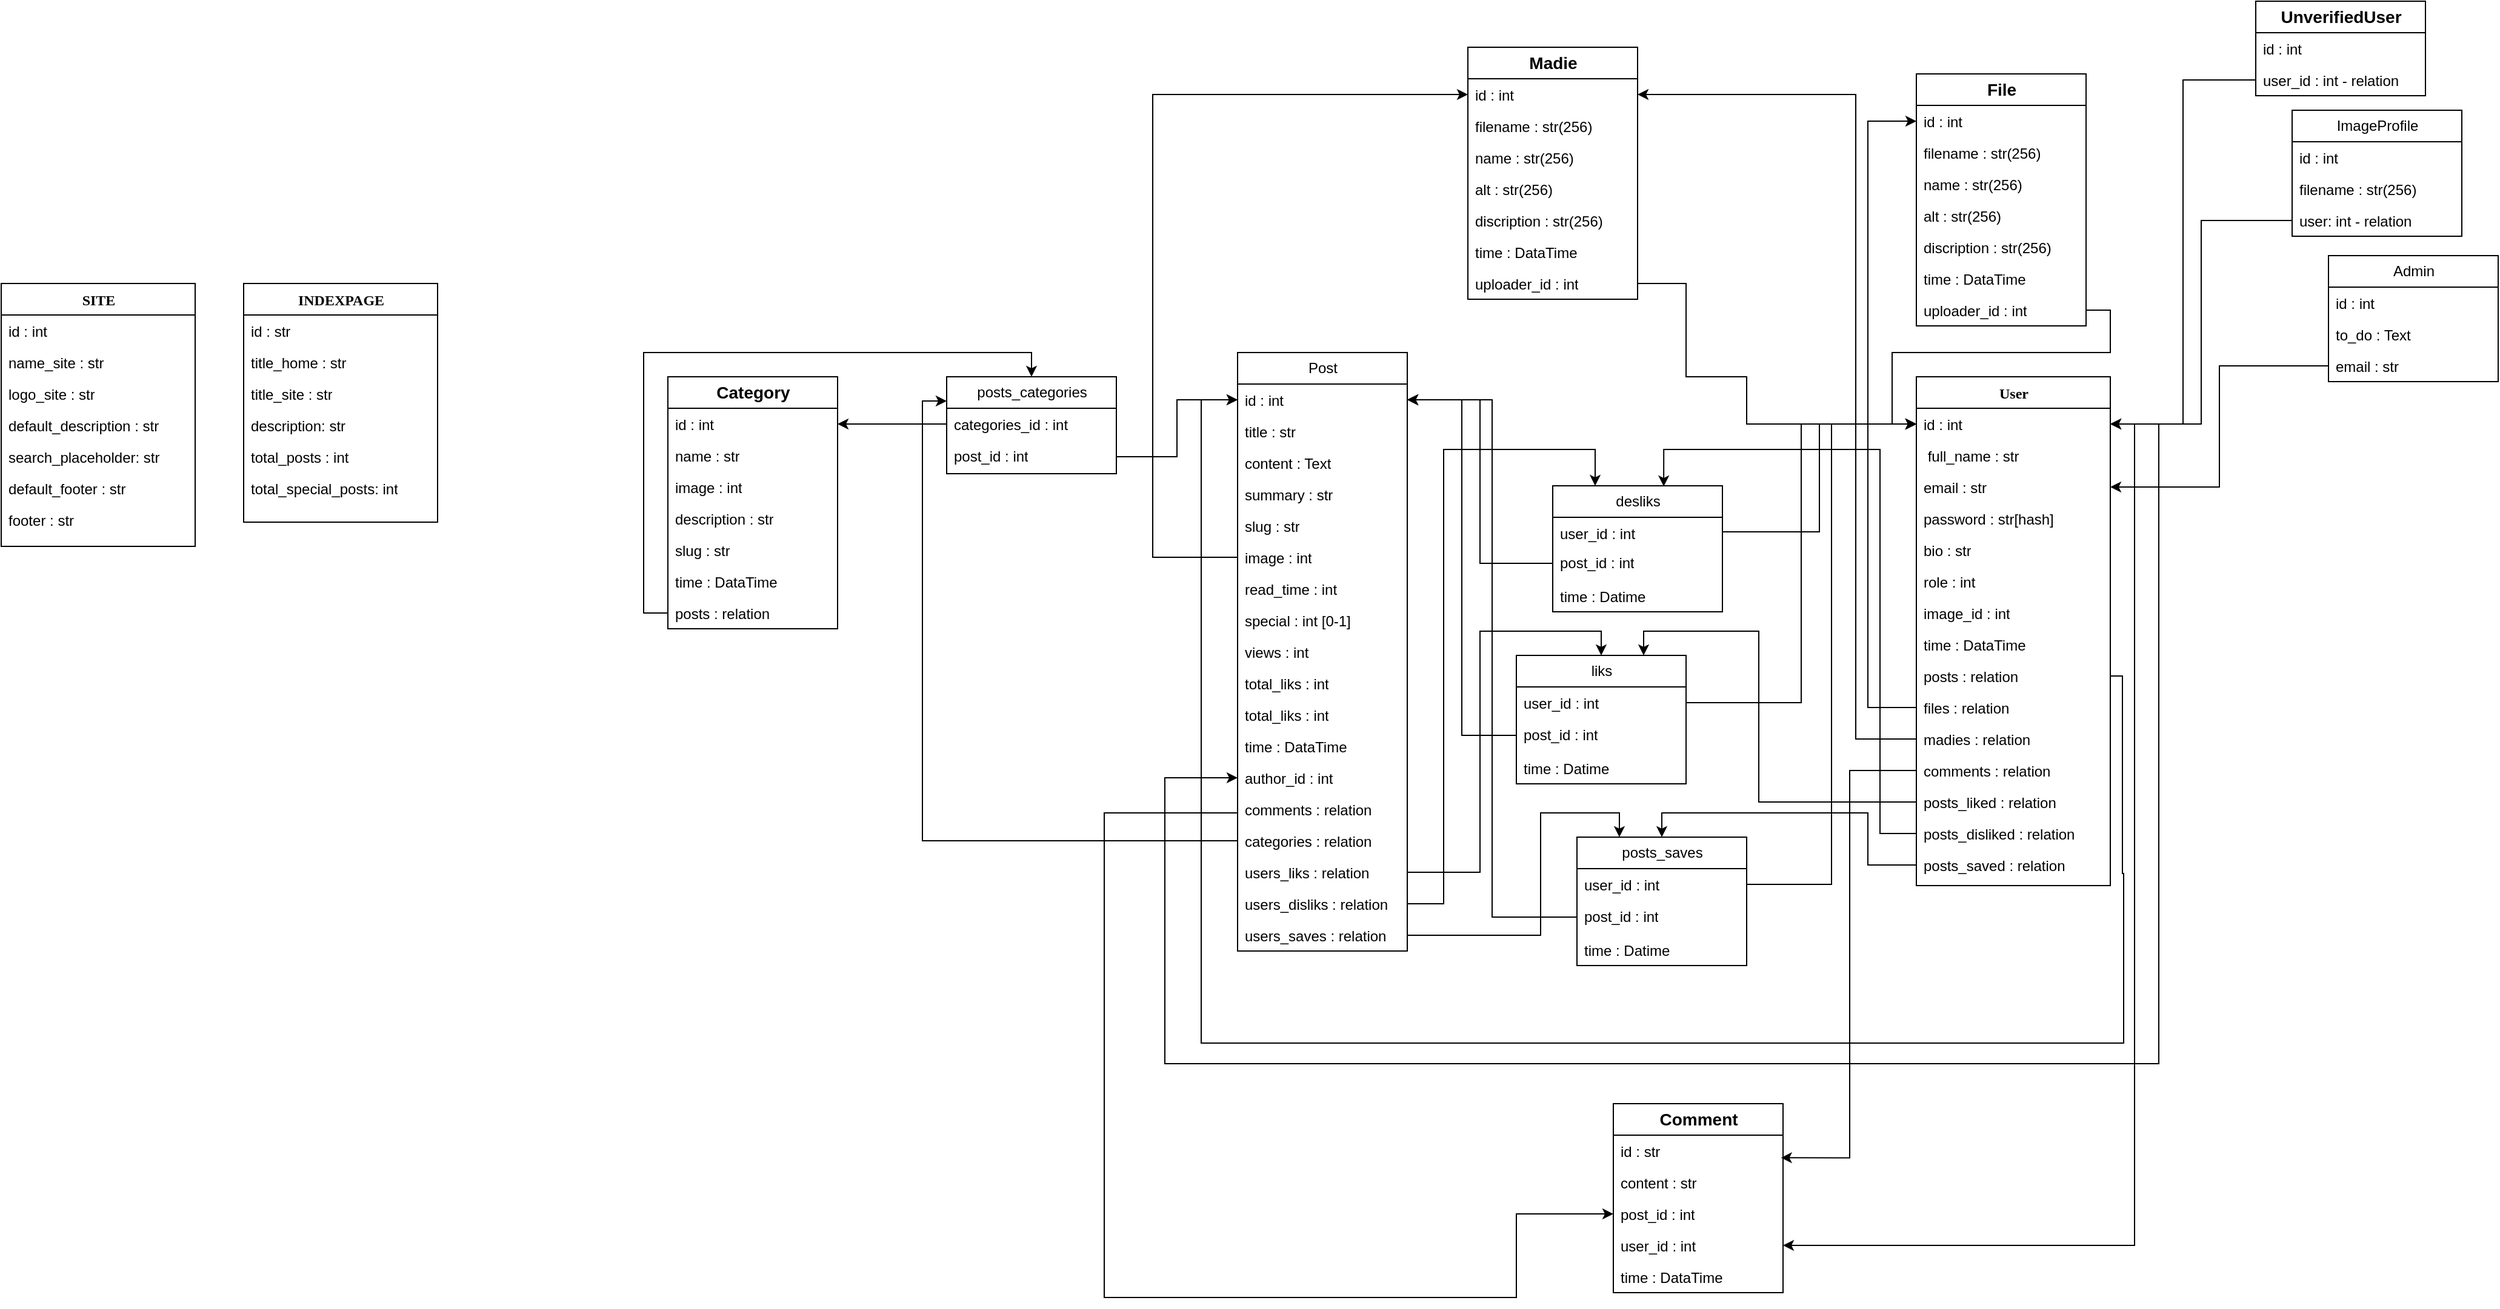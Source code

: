 <mxfile version="22.1.2" type="device">
  <diagram name="Page-1" id="9f46799a-70d6-7492-0946-bef42562c5a5">
    <mxGraphModel dx="2422" dy="1803" grid="1" gridSize="10" guides="1" tooltips="1" connect="1" arrows="1" fold="1" page="1" pageScale="1" pageWidth="1100" pageHeight="850" background="none" math="0" shadow="0">
      <root>
        <mxCell id="0" />
        <mxCell id="1" parent="0" />
        <mxCell id="78961159f06e98e8-17" value="SITE" style="swimlane;html=1;fontStyle=1;align=center;verticalAlign=top;childLayout=stackLayout;horizontal=1;startSize=26;horizontalStack=0;resizeParent=1;resizeLast=0;collapsible=1;marginBottom=0;swimlaneFillColor=#ffffff;rounded=0;shadow=0;comic=0;labelBackgroundColor=none;strokeWidth=1;fillColor=none;fontFamily=Verdana;fontSize=12" parent="1" vertex="1">
          <mxGeometry x="40" y="83" width="160" height="217" as="geometry" />
        </mxCell>
        <mxCell id="78961159f06e98e8-21" value="id : int&lt;span style=&quot;white-space: pre;&quot;&gt;&#x9;&lt;span style=&quot;white-space: pre;&quot;&gt;&#x9;&lt;/span&gt;&lt;/span&gt;" style="text;html=1;strokeColor=none;fillColor=none;align=left;verticalAlign=top;spacingLeft=4;spacingRight=4;whiteSpace=wrap;overflow=hidden;rotatable=0;points=[[0,0.5],[1,0.5]];portConstraint=eastwest;" parent="78961159f06e98e8-17" vertex="1">
          <mxGeometry y="26" width="160" height="26" as="geometry" />
        </mxCell>
        <mxCell id="78961159f06e98e8-25" value="name_site : str" style="text;html=1;strokeColor=none;fillColor=none;align=left;verticalAlign=top;spacingLeft=4;spacingRight=4;whiteSpace=wrap;overflow=hidden;rotatable=0;points=[[0,0.5],[1,0.5]];portConstraint=eastwest;" parent="78961159f06e98e8-17" vertex="1">
          <mxGeometry y="52" width="160" height="26" as="geometry" />
        </mxCell>
        <mxCell id="78961159f06e98e8-26" value="logo_site : str" style="text;html=1;strokeColor=none;fillColor=none;align=left;verticalAlign=top;spacingLeft=4;spacingRight=4;whiteSpace=wrap;overflow=hidden;rotatable=0;points=[[0,0.5],[1,0.5]];portConstraint=eastwest;" parent="78961159f06e98e8-17" vertex="1">
          <mxGeometry y="78" width="160" height="26" as="geometry" />
        </mxCell>
        <mxCell id="78961159f06e98e8-24" value="default_description : str" style="text;html=1;strokeColor=none;fillColor=none;align=left;verticalAlign=top;spacingLeft=4;spacingRight=4;whiteSpace=wrap;overflow=hidden;rotatable=0;points=[[0,0.5],[1,0.5]];portConstraint=eastwest;" parent="78961159f06e98e8-17" vertex="1">
          <mxGeometry y="104" width="160" height="26" as="geometry" />
        </mxCell>
        <mxCell id="68PoxfrLOFGJCxjdJCBD-1" value="search_placeholder: str" style="text;html=1;strokeColor=none;fillColor=none;align=left;verticalAlign=top;spacingLeft=4;spacingRight=4;whiteSpace=wrap;overflow=hidden;rotatable=0;points=[[0,0.5],[1,0.5]];portConstraint=eastwest;" parent="78961159f06e98e8-17" vertex="1">
          <mxGeometry y="130" width="160" height="26" as="geometry" />
        </mxCell>
        <mxCell id="68PoxfrLOFGJCxjdJCBD-2" value="default_footer : str" style="text;html=1;strokeColor=none;fillColor=none;align=left;verticalAlign=top;spacingLeft=4;spacingRight=4;whiteSpace=wrap;overflow=hidden;rotatable=0;points=[[0,0.5],[1,0.5]];portConstraint=eastwest;" parent="78961159f06e98e8-17" vertex="1">
          <mxGeometry y="156" width="160" height="26" as="geometry" />
        </mxCell>
        <mxCell id="68PoxfrLOFGJCxjdJCBD-3" value="footer : str" style="text;html=1;strokeColor=none;fillColor=none;align=left;verticalAlign=top;spacingLeft=4;spacingRight=4;whiteSpace=wrap;overflow=hidden;rotatable=0;points=[[0,0.5],[1,0.5]];portConstraint=eastwest;" parent="78961159f06e98e8-17" vertex="1">
          <mxGeometry y="182" width="160" height="26" as="geometry" />
        </mxCell>
        <mxCell id="78961159f06e98e8-30" value="INDEXPAGE" style="swimlane;html=1;fontStyle=1;align=center;verticalAlign=top;childLayout=stackLayout;horizontal=1;startSize=26;horizontalStack=0;resizeParent=1;resizeLast=0;collapsible=1;marginBottom=0;swimlaneFillColor=#ffffff;rounded=0;shadow=0;comic=0;labelBackgroundColor=none;strokeWidth=1;fillColor=none;fontFamily=Verdana;fontSize=12" parent="1" vertex="1">
          <mxGeometry x="240" y="83" width="160" height="197" as="geometry" />
        </mxCell>
        <mxCell id="78961159f06e98e8-31" value="id : str" style="text;html=1;strokeColor=none;fillColor=none;align=left;verticalAlign=top;spacingLeft=4;spacingRight=4;whiteSpace=wrap;overflow=hidden;rotatable=0;points=[[0,0.5],[1,0.5]];portConstraint=eastwest;" parent="78961159f06e98e8-30" vertex="1">
          <mxGeometry y="26" width="160" height="26" as="geometry" />
        </mxCell>
        <mxCell id="sI6tlcuyD07KFRY-ZFNu-1" value="title_home : str" style="text;html=1;strokeColor=none;fillColor=none;align=left;verticalAlign=top;spacingLeft=4;spacingRight=4;whiteSpace=wrap;overflow=hidden;rotatable=0;points=[[0,0.5],[1,0.5]];portConstraint=eastwest;" parent="78961159f06e98e8-30" vertex="1">
          <mxGeometry y="52" width="160" height="26" as="geometry" />
        </mxCell>
        <mxCell id="sI6tlcuyD07KFRY-ZFNu-2" value="title_site : str" style="text;html=1;strokeColor=none;fillColor=none;align=left;verticalAlign=top;spacingLeft=4;spacingRight=4;whiteSpace=wrap;overflow=hidden;rotatable=0;points=[[0,0.5],[1,0.5]];portConstraint=eastwest;fontStyle=0" parent="78961159f06e98e8-30" vertex="1">
          <mxGeometry y="78" width="160" height="26" as="geometry" />
        </mxCell>
        <mxCell id="sI6tlcuyD07KFRY-ZFNu-3" value="description: str" style="text;html=1;strokeColor=none;fillColor=none;align=left;verticalAlign=top;spacingLeft=4;spacingRight=4;whiteSpace=wrap;overflow=hidden;rotatable=0;points=[[0,0.5],[1,0.5]];portConstraint=eastwest;fontStyle=0" parent="78961159f06e98e8-30" vertex="1">
          <mxGeometry y="104" width="160" height="26" as="geometry" />
        </mxCell>
        <mxCell id="sI6tlcuyD07KFRY-ZFNu-4" value="total_posts : int" style="text;html=1;strokeColor=none;fillColor=none;align=left;verticalAlign=top;spacingLeft=4;spacingRight=4;whiteSpace=wrap;overflow=hidden;rotatable=0;points=[[0,0.5],[1,0.5]];portConstraint=eastwest;fontStyle=0" parent="78961159f06e98e8-30" vertex="1">
          <mxGeometry y="130" width="160" height="26" as="geometry" />
        </mxCell>
        <mxCell id="sI6tlcuyD07KFRY-ZFNu-5" value="total_special_posts: int" style="text;html=1;strokeColor=none;fillColor=none;align=left;verticalAlign=top;spacingLeft=4;spacingRight=4;whiteSpace=wrap;overflow=hidden;rotatable=0;points=[[0,0.5],[1,0.5]];portConstraint=eastwest;fontStyle=0" parent="78961159f06e98e8-30" vertex="1">
          <mxGeometry y="156" width="160" height="26" as="geometry" />
        </mxCell>
        <mxCell id="78961159f06e98e8-43" value="User" style="swimlane;html=1;fontStyle=1;align=center;verticalAlign=top;childLayout=stackLayout;horizontal=1;startSize=26;horizontalStack=0;resizeParent=1;resizeLast=0;collapsible=1;marginBottom=0;swimlaneFillColor=#ffffff;rounded=0;shadow=0;comic=0;labelBackgroundColor=none;strokeWidth=1;fillColor=none;fontFamily=Verdana;fontSize=12" parent="1" vertex="1">
          <mxGeometry x="1620" y="160" width="160" height="420" as="geometry" />
        </mxCell>
        <mxCell id="78961159f06e98e8-45" value="id : int" style="text;html=1;strokeColor=none;fillColor=none;align=left;verticalAlign=top;spacingLeft=4;spacingRight=4;whiteSpace=wrap;overflow=hidden;rotatable=0;points=[[0,0.5],[1,0.5]];portConstraint=eastwest;" parent="78961159f06e98e8-43" vertex="1">
          <mxGeometry y="26" width="160" height="26" as="geometry" />
        </mxCell>
        <mxCell id="sI6tlcuyD07KFRY-ZFNu-24" value="&amp;nbsp;full_name : str" style="text;html=1;strokeColor=none;fillColor=none;align=left;verticalAlign=top;spacingLeft=4;spacingRight=4;whiteSpace=wrap;overflow=hidden;rotatable=0;points=[[0,0.5],[1,0.5]];portConstraint=eastwest;" parent="78961159f06e98e8-43" vertex="1">
          <mxGeometry y="52" width="160" height="26" as="geometry" />
        </mxCell>
        <mxCell id="sI6tlcuyD07KFRY-ZFNu-8" value="email : str" style="text;html=1;strokeColor=none;fillColor=none;align=left;verticalAlign=top;spacingLeft=4;spacingRight=4;whiteSpace=wrap;overflow=hidden;rotatable=0;points=[[0,0.5],[1,0.5]];portConstraint=eastwest;" parent="78961159f06e98e8-43" vertex="1">
          <mxGeometry y="78" width="160" height="26" as="geometry" />
        </mxCell>
        <mxCell id="sI6tlcuyD07KFRY-ZFNu-9" value="password : str[hash]" style="text;html=1;strokeColor=none;fillColor=none;align=left;verticalAlign=top;spacingLeft=4;spacingRight=4;whiteSpace=wrap;overflow=hidden;rotatable=0;points=[[0,0.5],[1,0.5]];portConstraint=eastwest;" parent="78961159f06e98e8-43" vertex="1">
          <mxGeometry y="104" width="160" height="26" as="geometry" />
        </mxCell>
        <mxCell id="sI6tlcuyD07KFRY-ZFNu-10" value="bio : str" style="text;html=1;strokeColor=none;fillColor=none;align=left;verticalAlign=top;spacingLeft=4;spacingRight=4;whiteSpace=wrap;overflow=hidden;rotatable=0;points=[[0,0.5],[1,0.5]];portConstraint=eastwest;" parent="78961159f06e98e8-43" vertex="1">
          <mxGeometry y="130" width="160" height="26" as="geometry" />
        </mxCell>
        <mxCell id="sI6tlcuyD07KFRY-ZFNu-11" value="role : int" style="text;html=1;strokeColor=none;fillColor=none;align=left;verticalAlign=top;spacingLeft=4;spacingRight=4;whiteSpace=wrap;overflow=hidden;rotatable=0;points=[[0,0.5],[1,0.5]];portConstraint=eastwest;" parent="78961159f06e98e8-43" vertex="1">
          <mxGeometry y="156" width="160" height="26" as="geometry" />
        </mxCell>
        <mxCell id="sI6tlcuyD07KFRY-ZFNu-12" value="image_id : int" style="text;html=1;strokeColor=none;fillColor=none;align=left;verticalAlign=top;spacingLeft=4;spacingRight=4;whiteSpace=wrap;overflow=hidden;rotatable=0;points=[[0,0.5],[1,0.5]];portConstraint=eastwest;" parent="78961159f06e98e8-43" vertex="1">
          <mxGeometry y="182" width="160" height="26" as="geometry" />
        </mxCell>
        <mxCell id="sI6tlcuyD07KFRY-ZFNu-13" value="time : DataTime" style="text;html=1;strokeColor=none;fillColor=none;align=left;verticalAlign=top;spacingLeft=4;spacingRight=4;whiteSpace=wrap;overflow=hidden;rotatable=0;points=[[0,0.5],[1,0.5]];portConstraint=eastwest;" parent="78961159f06e98e8-43" vertex="1">
          <mxGeometry y="208" width="160" height="26" as="geometry" />
        </mxCell>
        <mxCell id="sI6tlcuyD07KFRY-ZFNu-14" value="posts : relation" style="text;html=1;strokeColor=none;fillColor=none;align=left;verticalAlign=top;spacingLeft=4;spacingRight=4;whiteSpace=wrap;overflow=hidden;rotatable=0;points=[[0,0.5],[1,0.5]];portConstraint=eastwest;" parent="78961159f06e98e8-43" vertex="1">
          <mxGeometry y="234" width="160" height="26" as="geometry" />
        </mxCell>
        <mxCell id="sI6tlcuyD07KFRY-ZFNu-15" value="files : relation" style="text;html=1;strokeColor=none;fillColor=none;align=left;verticalAlign=top;spacingLeft=4;spacingRight=4;whiteSpace=wrap;overflow=hidden;rotatable=0;points=[[0,0.5],[1,0.5]];portConstraint=eastwest;" parent="78961159f06e98e8-43" vertex="1">
          <mxGeometry y="260" width="160" height="26" as="geometry" />
        </mxCell>
        <mxCell id="sI6tlcuyD07KFRY-ZFNu-16" value="madies : relation" style="text;html=1;strokeColor=none;fillColor=none;align=left;verticalAlign=top;spacingLeft=4;spacingRight=4;whiteSpace=wrap;overflow=hidden;rotatable=0;points=[[0,0.5],[1,0.5]];portConstraint=eastwest;" parent="78961159f06e98e8-43" vertex="1">
          <mxGeometry y="286" width="160" height="26" as="geometry" />
        </mxCell>
        <mxCell id="sI6tlcuyD07KFRY-ZFNu-17" value="comments : relation" style="text;html=1;strokeColor=none;fillColor=none;align=left;verticalAlign=top;spacingLeft=4;spacingRight=4;whiteSpace=wrap;overflow=hidden;rotatable=0;points=[[0,0.5],[1,0.5]];portConstraint=eastwest;" parent="78961159f06e98e8-43" vertex="1">
          <mxGeometry y="312" width="160" height="26" as="geometry" />
        </mxCell>
        <mxCell id="sI6tlcuyD07KFRY-ZFNu-18" value="posts_liked : relation" style="text;html=1;strokeColor=none;fillColor=none;align=left;verticalAlign=top;spacingLeft=4;spacingRight=4;whiteSpace=wrap;overflow=hidden;rotatable=0;points=[[0,0.5],[1,0.5]];portConstraint=eastwest;" parent="78961159f06e98e8-43" vertex="1">
          <mxGeometry y="338" width="160" height="26" as="geometry" />
        </mxCell>
        <mxCell id="sI6tlcuyD07KFRY-ZFNu-19" value="posts_disliked : relation" style="text;html=1;strokeColor=none;fillColor=none;align=left;verticalAlign=top;spacingLeft=4;spacingRight=4;whiteSpace=wrap;overflow=hidden;rotatable=0;points=[[0,0.5],[1,0.5]];portConstraint=eastwest;" parent="78961159f06e98e8-43" vertex="1">
          <mxGeometry y="364" width="160" height="26" as="geometry" />
        </mxCell>
        <mxCell id="sI6tlcuyD07KFRY-ZFNu-20" value="posts_saved : relation" style="text;html=1;strokeColor=none;fillColor=none;align=left;verticalAlign=top;spacingLeft=4;spacingRight=4;whiteSpace=wrap;overflow=hidden;rotatable=0;points=[[0,0.5],[1,0.5]];portConstraint=eastwest;" parent="78961159f06e98e8-43" vertex="1">
          <mxGeometry y="390" width="160" height="26" as="geometry" />
        </mxCell>
        <mxCell id="sI6tlcuyD07KFRY-ZFNu-25" value="&lt;b&gt;&lt;font style=&quot;font-size: 14px;&quot;&gt;UnverifiedUser&lt;/font&gt;&lt;/b&gt;" style="swimlane;fontStyle=0;childLayout=stackLayout;horizontal=1;startSize=26;fillColor=none;horizontalStack=0;resizeParent=1;resizeParentMax=0;resizeLast=0;collapsible=1;marginBottom=0;html=1;" parent="1" vertex="1">
          <mxGeometry x="1900" y="-150" width="140" height="78" as="geometry" />
        </mxCell>
        <mxCell id="sI6tlcuyD07KFRY-ZFNu-26" value="id : int" style="text;strokeColor=none;fillColor=none;align=left;verticalAlign=top;spacingLeft=4;spacingRight=4;overflow=hidden;rotatable=0;points=[[0,0.5],[1,0.5]];portConstraint=eastwest;whiteSpace=wrap;html=1;" parent="sI6tlcuyD07KFRY-ZFNu-25" vertex="1">
          <mxGeometry y="26" width="140" height="26" as="geometry" />
        </mxCell>
        <mxCell id="sI6tlcuyD07KFRY-ZFNu-27" value="user_id : int - relation&lt;br&gt;" style="text;strokeColor=none;fillColor=none;align=left;verticalAlign=top;spacingLeft=4;spacingRight=4;overflow=hidden;rotatable=0;points=[[0,0.5],[1,0.5]];portConstraint=eastwest;whiteSpace=wrap;html=1;" parent="sI6tlcuyD07KFRY-ZFNu-25" vertex="1">
          <mxGeometry y="52" width="140" height="26" as="geometry" />
        </mxCell>
        <mxCell id="sI6tlcuyD07KFRY-ZFNu-29" value="Admin" style="swimlane;fontStyle=0;childLayout=stackLayout;horizontal=1;startSize=26;fillColor=none;horizontalStack=0;resizeParent=1;resizeParentMax=0;resizeLast=0;collapsible=1;marginBottom=0;html=1;" parent="1" vertex="1">
          <mxGeometry x="1960" y="60" width="140" height="104" as="geometry" />
        </mxCell>
        <mxCell id="sI6tlcuyD07KFRY-ZFNu-30" value="id : int" style="text;strokeColor=none;fillColor=none;align=left;verticalAlign=top;spacingLeft=4;spacingRight=4;overflow=hidden;rotatable=0;points=[[0,0.5],[1,0.5]];portConstraint=eastwest;whiteSpace=wrap;html=1;" parent="sI6tlcuyD07KFRY-ZFNu-29" vertex="1">
          <mxGeometry y="26" width="140" height="26" as="geometry" />
        </mxCell>
        <mxCell id="sI6tlcuyD07KFRY-ZFNu-31" value="to_do : Text" style="text;strokeColor=none;fillColor=none;align=left;verticalAlign=top;spacingLeft=4;spacingRight=4;overflow=hidden;rotatable=0;points=[[0,0.5],[1,0.5]];portConstraint=eastwest;whiteSpace=wrap;html=1;" parent="sI6tlcuyD07KFRY-ZFNu-29" vertex="1">
          <mxGeometry y="52" width="140" height="26" as="geometry" />
        </mxCell>
        <mxCell id="sI6tlcuyD07KFRY-ZFNu-32" value="email : str" style="text;strokeColor=none;fillColor=none;align=left;verticalAlign=top;spacingLeft=4;spacingRight=4;overflow=hidden;rotatable=0;points=[[0,0.5],[1,0.5]];portConstraint=eastwest;whiteSpace=wrap;html=1;" parent="sI6tlcuyD07KFRY-ZFNu-29" vertex="1">
          <mxGeometry y="78" width="140" height="26" as="geometry" />
        </mxCell>
        <mxCell id="sI6tlcuyD07KFRY-ZFNu-33" value="ImageProfile" style="swimlane;fontStyle=0;childLayout=stackLayout;horizontal=1;startSize=26;fillColor=none;horizontalStack=0;resizeParent=1;resizeParentMax=0;resizeLast=0;collapsible=1;marginBottom=0;html=1;" parent="1" vertex="1">
          <mxGeometry x="1930" y="-60" width="140" height="104" as="geometry" />
        </mxCell>
        <mxCell id="sI6tlcuyD07KFRY-ZFNu-34" value="id : int" style="text;strokeColor=none;fillColor=none;align=left;verticalAlign=top;spacingLeft=4;spacingRight=4;overflow=hidden;rotatable=0;points=[[0,0.5],[1,0.5]];portConstraint=eastwest;whiteSpace=wrap;html=1;" parent="sI6tlcuyD07KFRY-ZFNu-33" vertex="1">
          <mxGeometry y="26" width="140" height="26" as="geometry" />
        </mxCell>
        <mxCell id="sI6tlcuyD07KFRY-ZFNu-35" value="filename : str(256)" style="text;strokeColor=none;fillColor=none;align=left;verticalAlign=top;spacingLeft=4;spacingRight=4;overflow=hidden;rotatable=0;points=[[0,0.5],[1,0.5]];portConstraint=eastwest;whiteSpace=wrap;html=1;" parent="sI6tlcuyD07KFRY-ZFNu-33" vertex="1">
          <mxGeometry y="52" width="140" height="26" as="geometry" />
        </mxCell>
        <mxCell id="sI6tlcuyD07KFRY-ZFNu-36" value="user: int - relation" style="text;strokeColor=none;fillColor=none;align=left;verticalAlign=top;spacingLeft=4;spacingRight=4;overflow=hidden;rotatable=0;points=[[0,0.5],[1,0.5]];portConstraint=eastwest;whiteSpace=wrap;html=1;" parent="sI6tlcuyD07KFRY-ZFNu-33" vertex="1">
          <mxGeometry y="78" width="140" height="26" as="geometry" />
        </mxCell>
        <mxCell id="sI6tlcuyD07KFRY-ZFNu-37" value="&lt;b&gt;&lt;font style=&quot;font-size: 14px;&quot;&gt;File&lt;/font&gt;&lt;/b&gt;" style="swimlane;fontStyle=0;childLayout=stackLayout;horizontal=1;startSize=26;fillColor=none;horizontalStack=0;resizeParent=1;resizeParentMax=0;resizeLast=0;collapsible=1;marginBottom=0;html=1;" parent="1" vertex="1">
          <mxGeometry x="1620" y="-90" width="140" height="208" as="geometry" />
        </mxCell>
        <mxCell id="sI6tlcuyD07KFRY-ZFNu-38" value="id : int" style="text;strokeColor=none;fillColor=none;align=left;verticalAlign=top;spacingLeft=4;spacingRight=4;overflow=hidden;rotatable=0;points=[[0,0.5],[1,0.5]];portConstraint=eastwest;whiteSpace=wrap;html=1;" parent="sI6tlcuyD07KFRY-ZFNu-37" vertex="1">
          <mxGeometry y="26" width="140" height="26" as="geometry" />
        </mxCell>
        <mxCell id="sI6tlcuyD07KFRY-ZFNu-39" value="filename : str(256)" style="text;strokeColor=none;fillColor=none;align=left;verticalAlign=top;spacingLeft=4;spacingRight=4;overflow=hidden;rotatable=0;points=[[0,0.5],[1,0.5]];portConstraint=eastwest;whiteSpace=wrap;html=1;" parent="sI6tlcuyD07KFRY-ZFNu-37" vertex="1">
          <mxGeometry y="52" width="140" height="26" as="geometry" />
        </mxCell>
        <mxCell id="sI6tlcuyD07KFRY-ZFNu-40" value="name : str(256)" style="text;strokeColor=none;fillColor=none;align=left;verticalAlign=top;spacingLeft=4;spacingRight=4;overflow=hidden;rotatable=0;points=[[0,0.5],[1,0.5]];portConstraint=eastwest;whiteSpace=wrap;html=1;" parent="sI6tlcuyD07KFRY-ZFNu-37" vertex="1">
          <mxGeometry y="78" width="140" height="26" as="geometry" />
        </mxCell>
        <mxCell id="sI6tlcuyD07KFRY-ZFNu-44" value="alt : str(256)" style="text;strokeColor=none;fillColor=none;align=left;verticalAlign=top;spacingLeft=4;spacingRight=4;overflow=hidden;rotatable=0;points=[[0,0.5],[1,0.5]];portConstraint=eastwest;whiteSpace=wrap;html=1;" parent="sI6tlcuyD07KFRY-ZFNu-37" vertex="1">
          <mxGeometry y="104" width="140" height="26" as="geometry" />
        </mxCell>
        <mxCell id="sI6tlcuyD07KFRY-ZFNu-41" value="discription&amp;nbsp;: str(256)" style="text;strokeColor=none;fillColor=none;align=left;verticalAlign=top;spacingLeft=4;spacingRight=4;overflow=hidden;rotatable=0;points=[[0,0.5],[1,0.5]];portConstraint=eastwest;whiteSpace=wrap;html=1;" parent="sI6tlcuyD07KFRY-ZFNu-37" vertex="1">
          <mxGeometry y="130" width="140" height="26" as="geometry" />
        </mxCell>
        <mxCell id="sI6tlcuyD07KFRY-ZFNu-42" value="time :&amp;nbsp;DataTime" style="text;strokeColor=none;fillColor=none;align=left;verticalAlign=top;spacingLeft=4;spacingRight=4;overflow=hidden;rotatable=0;points=[[0,0.5],[1,0.5]];portConstraint=eastwest;whiteSpace=wrap;html=1;" parent="sI6tlcuyD07KFRY-ZFNu-37" vertex="1">
          <mxGeometry y="156" width="140" height="26" as="geometry" />
        </mxCell>
        <mxCell id="sI6tlcuyD07KFRY-ZFNu-43" value="uploader_id : int" style="text;strokeColor=none;fillColor=none;align=left;verticalAlign=top;spacingLeft=4;spacingRight=4;overflow=hidden;rotatable=0;points=[[0,0.5],[1,0.5]];portConstraint=eastwest;whiteSpace=wrap;html=1;" parent="sI6tlcuyD07KFRY-ZFNu-37" vertex="1">
          <mxGeometry y="182" width="140" height="26" as="geometry" />
        </mxCell>
        <mxCell id="sI6tlcuyD07KFRY-ZFNu-45" value="&lt;b&gt;&lt;font style=&quot;font-size: 14px;&quot;&gt;Madie&lt;/font&gt;&lt;/b&gt;" style="swimlane;fontStyle=0;childLayout=stackLayout;horizontal=1;startSize=26;fillColor=none;horizontalStack=0;resizeParent=1;resizeParentMax=0;resizeLast=0;collapsible=1;marginBottom=0;html=1;" parent="1" vertex="1">
          <mxGeometry x="1250" y="-112" width="140" height="208" as="geometry" />
        </mxCell>
        <mxCell id="sI6tlcuyD07KFRY-ZFNu-46" value="id : int" style="text;strokeColor=none;fillColor=none;align=left;verticalAlign=top;spacingLeft=4;spacingRight=4;overflow=hidden;rotatable=0;points=[[0,0.5],[1,0.5]];portConstraint=eastwest;whiteSpace=wrap;html=1;" parent="sI6tlcuyD07KFRY-ZFNu-45" vertex="1">
          <mxGeometry y="26" width="140" height="26" as="geometry" />
        </mxCell>
        <mxCell id="sI6tlcuyD07KFRY-ZFNu-47" value="filename : str(256)" style="text;strokeColor=none;fillColor=none;align=left;verticalAlign=top;spacingLeft=4;spacingRight=4;overflow=hidden;rotatable=0;points=[[0,0.5],[1,0.5]];portConstraint=eastwest;whiteSpace=wrap;html=1;" parent="sI6tlcuyD07KFRY-ZFNu-45" vertex="1">
          <mxGeometry y="52" width="140" height="26" as="geometry" />
        </mxCell>
        <mxCell id="sI6tlcuyD07KFRY-ZFNu-48" value="name : str(256)" style="text;strokeColor=none;fillColor=none;align=left;verticalAlign=top;spacingLeft=4;spacingRight=4;overflow=hidden;rotatable=0;points=[[0,0.5],[1,0.5]];portConstraint=eastwest;whiteSpace=wrap;html=1;" parent="sI6tlcuyD07KFRY-ZFNu-45" vertex="1">
          <mxGeometry y="78" width="140" height="26" as="geometry" />
        </mxCell>
        <mxCell id="sI6tlcuyD07KFRY-ZFNu-49" value="alt : str(256)" style="text;strokeColor=none;fillColor=none;align=left;verticalAlign=top;spacingLeft=4;spacingRight=4;overflow=hidden;rotatable=0;points=[[0,0.5],[1,0.5]];portConstraint=eastwest;whiteSpace=wrap;html=1;" parent="sI6tlcuyD07KFRY-ZFNu-45" vertex="1">
          <mxGeometry y="104" width="140" height="26" as="geometry" />
        </mxCell>
        <mxCell id="sI6tlcuyD07KFRY-ZFNu-50" value="discription&amp;nbsp;: str(256)" style="text;strokeColor=none;fillColor=none;align=left;verticalAlign=top;spacingLeft=4;spacingRight=4;overflow=hidden;rotatable=0;points=[[0,0.5],[1,0.5]];portConstraint=eastwest;whiteSpace=wrap;html=1;" parent="sI6tlcuyD07KFRY-ZFNu-45" vertex="1">
          <mxGeometry y="130" width="140" height="26" as="geometry" />
        </mxCell>
        <mxCell id="sI6tlcuyD07KFRY-ZFNu-51" value="time :&amp;nbsp;DataTime" style="text;strokeColor=none;fillColor=none;align=left;verticalAlign=top;spacingLeft=4;spacingRight=4;overflow=hidden;rotatable=0;points=[[0,0.5],[1,0.5]];portConstraint=eastwest;whiteSpace=wrap;html=1;" parent="sI6tlcuyD07KFRY-ZFNu-45" vertex="1">
          <mxGeometry y="156" width="140" height="26" as="geometry" />
        </mxCell>
        <mxCell id="sI6tlcuyD07KFRY-ZFNu-52" value="uploader_id : int" style="text;strokeColor=none;fillColor=none;align=left;verticalAlign=top;spacingLeft=4;spacingRight=4;overflow=hidden;rotatable=0;points=[[0,0.5],[1,0.5]];portConstraint=eastwest;whiteSpace=wrap;html=1;" parent="sI6tlcuyD07KFRY-ZFNu-45" vertex="1">
          <mxGeometry y="182" width="140" height="26" as="geometry" />
        </mxCell>
        <mxCell id="sI6tlcuyD07KFRY-ZFNu-53" value="&lt;font style=&quot;font-size: 14px;&quot;&gt;&lt;b&gt;Category&lt;/b&gt;&lt;/font&gt;" style="swimlane;fontStyle=0;childLayout=stackLayout;horizontal=1;startSize=26;fillColor=none;horizontalStack=0;resizeParent=1;resizeParentMax=0;resizeLast=0;collapsible=1;marginBottom=0;html=1;" parent="1" vertex="1">
          <mxGeometry x="590" y="160" width="140" height="208" as="geometry" />
        </mxCell>
        <mxCell id="sI6tlcuyD07KFRY-ZFNu-61" value="id : int" style="text;strokeColor=none;fillColor=none;align=left;verticalAlign=top;spacingLeft=4;spacingRight=4;overflow=hidden;rotatable=0;points=[[0,0.5],[1,0.5]];portConstraint=eastwest;whiteSpace=wrap;html=1;" parent="sI6tlcuyD07KFRY-ZFNu-53" vertex="1">
          <mxGeometry y="26" width="140" height="26" as="geometry" />
        </mxCell>
        <mxCell id="sI6tlcuyD07KFRY-ZFNu-59" value="name : str" style="text;strokeColor=none;fillColor=none;align=left;verticalAlign=top;spacingLeft=4;spacingRight=4;overflow=hidden;rotatable=0;points=[[0,0.5],[1,0.5]];portConstraint=eastwest;whiteSpace=wrap;html=1;" parent="sI6tlcuyD07KFRY-ZFNu-53" vertex="1">
          <mxGeometry y="52" width="140" height="26" as="geometry" />
        </mxCell>
        <mxCell id="sI6tlcuyD07KFRY-ZFNu-54" value="image : int" style="text;strokeColor=none;fillColor=none;align=left;verticalAlign=top;spacingLeft=4;spacingRight=4;overflow=hidden;rotatable=0;points=[[0,0.5],[1,0.5]];portConstraint=eastwest;whiteSpace=wrap;html=1;" parent="sI6tlcuyD07KFRY-ZFNu-53" vertex="1">
          <mxGeometry y="78" width="140" height="26" as="geometry" />
        </mxCell>
        <mxCell id="sI6tlcuyD07KFRY-ZFNu-55" value="description : str" style="text;strokeColor=none;fillColor=none;align=left;verticalAlign=top;spacingLeft=4;spacingRight=4;overflow=hidden;rotatable=0;points=[[0,0.5],[1,0.5]];portConstraint=eastwest;whiteSpace=wrap;html=1;" parent="sI6tlcuyD07KFRY-ZFNu-53" vertex="1">
          <mxGeometry y="104" width="140" height="26" as="geometry" />
        </mxCell>
        <mxCell id="sI6tlcuyD07KFRY-ZFNu-56" value="slug : str" style="text;strokeColor=none;fillColor=none;align=left;verticalAlign=top;spacingLeft=4;spacingRight=4;overflow=hidden;rotatable=0;points=[[0,0.5],[1,0.5]];portConstraint=eastwest;whiteSpace=wrap;html=1;" parent="sI6tlcuyD07KFRY-ZFNu-53" vertex="1">
          <mxGeometry y="130" width="140" height="26" as="geometry" />
        </mxCell>
        <mxCell id="sI6tlcuyD07KFRY-ZFNu-57" value="time : DataTime" style="text;strokeColor=none;fillColor=none;align=left;verticalAlign=top;spacingLeft=4;spacingRight=4;overflow=hidden;rotatable=0;points=[[0,0.5],[1,0.5]];portConstraint=eastwest;whiteSpace=wrap;html=1;" parent="sI6tlcuyD07KFRY-ZFNu-53" vertex="1">
          <mxGeometry y="156" width="140" height="26" as="geometry" />
        </mxCell>
        <mxCell id="sI6tlcuyD07KFRY-ZFNu-58" value="posts : relation" style="text;strokeColor=none;fillColor=none;align=left;verticalAlign=top;spacingLeft=4;spacingRight=4;overflow=hidden;rotatable=0;points=[[0,0.5],[1,0.5]];portConstraint=eastwest;whiteSpace=wrap;html=1;" parent="sI6tlcuyD07KFRY-ZFNu-53" vertex="1">
          <mxGeometry y="182" width="140" height="26" as="geometry" />
        </mxCell>
        <mxCell id="sI6tlcuyD07KFRY-ZFNu-62" value="&lt;b&gt;&lt;font style=&quot;font-size: 14px;&quot;&gt;Comment&lt;/font&gt;&lt;/b&gt;" style="swimlane;fontStyle=0;childLayout=stackLayout;horizontal=1;startSize=26;fillColor=none;horizontalStack=0;resizeParent=1;resizeParentMax=0;resizeLast=0;collapsible=1;marginBottom=0;html=1;" parent="1" vertex="1">
          <mxGeometry x="1370" y="760" width="140" height="156" as="geometry" />
        </mxCell>
        <mxCell id="sI6tlcuyD07KFRY-ZFNu-63" value="id : str" style="text;strokeColor=none;fillColor=none;align=left;verticalAlign=top;spacingLeft=4;spacingRight=4;overflow=hidden;rotatable=0;points=[[0,0.5],[1,0.5]];portConstraint=eastwest;whiteSpace=wrap;html=1;" parent="sI6tlcuyD07KFRY-ZFNu-62" vertex="1">
          <mxGeometry y="26" width="140" height="26" as="geometry" />
        </mxCell>
        <mxCell id="sI6tlcuyD07KFRY-ZFNu-64" value="content : str&amp;nbsp;" style="text;strokeColor=none;fillColor=none;align=left;verticalAlign=top;spacingLeft=4;spacingRight=4;overflow=hidden;rotatable=0;points=[[0,0.5],[1,0.5]];portConstraint=eastwest;whiteSpace=wrap;html=1;" parent="sI6tlcuyD07KFRY-ZFNu-62" vertex="1">
          <mxGeometry y="52" width="140" height="26" as="geometry" />
        </mxCell>
        <mxCell id="sI6tlcuyD07KFRY-ZFNu-65" value="post_id : int" style="text;strokeColor=none;fillColor=none;align=left;verticalAlign=top;spacingLeft=4;spacingRight=4;overflow=hidden;rotatable=0;points=[[0,0.5],[1,0.5]];portConstraint=eastwest;whiteSpace=wrap;html=1;" parent="sI6tlcuyD07KFRY-ZFNu-62" vertex="1">
          <mxGeometry y="78" width="140" height="26" as="geometry" />
        </mxCell>
        <mxCell id="sI6tlcuyD07KFRY-ZFNu-66" value="user_id : int" style="text;strokeColor=none;fillColor=none;align=left;verticalAlign=top;spacingLeft=4;spacingRight=4;overflow=hidden;rotatable=0;points=[[0,0.5],[1,0.5]];portConstraint=eastwest;whiteSpace=wrap;html=1;" parent="sI6tlcuyD07KFRY-ZFNu-62" vertex="1">
          <mxGeometry y="104" width="140" height="26" as="geometry" />
        </mxCell>
        <mxCell id="sI6tlcuyD07KFRY-ZFNu-67" value="time : DataTime" style="text;strokeColor=none;fillColor=none;align=left;verticalAlign=top;spacingLeft=4;spacingRight=4;overflow=hidden;rotatable=0;points=[[0,0.5],[1,0.5]];portConstraint=eastwest;whiteSpace=wrap;html=1;" parent="sI6tlcuyD07KFRY-ZFNu-62" vertex="1">
          <mxGeometry y="130" width="140" height="26" as="geometry" />
        </mxCell>
        <mxCell id="sI6tlcuyD07KFRY-ZFNu-68" value="Post" style="swimlane;fontStyle=0;childLayout=stackLayout;horizontal=1;startSize=26;fillColor=none;horizontalStack=0;resizeParent=1;resizeParentMax=0;resizeLast=0;collapsible=1;marginBottom=0;html=1;" parent="1" vertex="1">
          <mxGeometry x="1060" y="140" width="140" height="494" as="geometry" />
        </mxCell>
        <mxCell id="sI6tlcuyD07KFRY-ZFNu-69" value="id : int" style="text;strokeColor=none;fillColor=none;align=left;verticalAlign=top;spacingLeft=4;spacingRight=4;overflow=hidden;rotatable=0;points=[[0,0.5],[1,0.5]];portConstraint=eastwest;whiteSpace=wrap;html=1;" parent="sI6tlcuyD07KFRY-ZFNu-68" vertex="1">
          <mxGeometry y="26" width="140" height="26" as="geometry" />
        </mxCell>
        <mxCell id="sI6tlcuyD07KFRY-ZFNu-70" value="title : str" style="text;strokeColor=none;fillColor=none;align=left;verticalAlign=top;spacingLeft=4;spacingRight=4;overflow=hidden;rotatable=0;points=[[0,0.5],[1,0.5]];portConstraint=eastwest;whiteSpace=wrap;html=1;" parent="sI6tlcuyD07KFRY-ZFNu-68" vertex="1">
          <mxGeometry y="52" width="140" height="26" as="geometry" />
        </mxCell>
        <mxCell id="sI6tlcuyD07KFRY-ZFNu-71" value="content : Text" style="text;strokeColor=none;fillColor=none;align=left;verticalAlign=top;spacingLeft=4;spacingRight=4;overflow=hidden;rotatable=0;points=[[0,0.5],[1,0.5]];portConstraint=eastwest;whiteSpace=wrap;html=1;" parent="sI6tlcuyD07KFRY-ZFNu-68" vertex="1">
          <mxGeometry y="78" width="140" height="26" as="geometry" />
        </mxCell>
        <mxCell id="sI6tlcuyD07KFRY-ZFNu-72" value="summary : str" style="text;strokeColor=none;fillColor=none;align=left;verticalAlign=top;spacingLeft=4;spacingRight=4;overflow=hidden;rotatable=0;points=[[0,0.5],[1,0.5]];portConstraint=eastwest;whiteSpace=wrap;html=1;" parent="sI6tlcuyD07KFRY-ZFNu-68" vertex="1">
          <mxGeometry y="104" width="140" height="26" as="geometry" />
        </mxCell>
        <mxCell id="sI6tlcuyD07KFRY-ZFNu-73" value="slug : str" style="text;strokeColor=none;fillColor=none;align=left;verticalAlign=top;spacingLeft=4;spacingRight=4;overflow=hidden;rotatable=0;points=[[0,0.5],[1,0.5]];portConstraint=eastwest;whiteSpace=wrap;html=1;" parent="sI6tlcuyD07KFRY-ZFNu-68" vertex="1">
          <mxGeometry y="130" width="140" height="26" as="geometry" />
        </mxCell>
        <mxCell id="sI6tlcuyD07KFRY-ZFNu-74" value="image : int" style="text;strokeColor=none;fillColor=none;align=left;verticalAlign=top;spacingLeft=4;spacingRight=4;overflow=hidden;rotatable=0;points=[[0,0.5],[1,0.5]];portConstraint=eastwest;whiteSpace=wrap;html=1;" parent="sI6tlcuyD07KFRY-ZFNu-68" vertex="1">
          <mxGeometry y="156" width="140" height="26" as="geometry" />
        </mxCell>
        <mxCell id="sI6tlcuyD07KFRY-ZFNu-75" value="read_time : int" style="text;strokeColor=none;fillColor=none;align=left;verticalAlign=top;spacingLeft=4;spacingRight=4;overflow=hidden;rotatable=0;points=[[0,0.5],[1,0.5]];portConstraint=eastwest;whiteSpace=wrap;html=1;" parent="sI6tlcuyD07KFRY-ZFNu-68" vertex="1">
          <mxGeometry y="182" width="140" height="26" as="geometry" />
        </mxCell>
        <mxCell id="sI6tlcuyD07KFRY-ZFNu-76" value="special : int [0-1]" style="text;strokeColor=none;fillColor=none;align=left;verticalAlign=top;spacingLeft=4;spacingRight=4;overflow=hidden;rotatable=0;points=[[0,0.5],[1,0.5]];portConstraint=eastwest;whiteSpace=wrap;html=1;" parent="sI6tlcuyD07KFRY-ZFNu-68" vertex="1">
          <mxGeometry y="208" width="140" height="26" as="geometry" />
        </mxCell>
        <mxCell id="sI6tlcuyD07KFRY-ZFNu-77" value="views : int" style="text;strokeColor=none;fillColor=none;align=left;verticalAlign=top;spacingLeft=4;spacingRight=4;overflow=hidden;rotatable=0;points=[[0,0.5],[1,0.5]];portConstraint=eastwest;whiteSpace=wrap;html=1;" parent="sI6tlcuyD07KFRY-ZFNu-68" vertex="1">
          <mxGeometry y="234" width="140" height="26" as="geometry" />
        </mxCell>
        <mxCell id="sI6tlcuyD07KFRY-ZFNu-78" value="total_liks : int" style="text;strokeColor=none;fillColor=none;align=left;verticalAlign=top;spacingLeft=4;spacingRight=4;overflow=hidden;rotatable=0;points=[[0,0.5],[1,0.5]];portConstraint=eastwest;whiteSpace=wrap;html=1;" parent="sI6tlcuyD07KFRY-ZFNu-68" vertex="1">
          <mxGeometry y="260" width="140" height="26" as="geometry" />
        </mxCell>
        <mxCell id="sI6tlcuyD07KFRY-ZFNu-79" value="total_liks : int" style="text;strokeColor=none;fillColor=none;align=left;verticalAlign=top;spacingLeft=4;spacingRight=4;overflow=hidden;rotatable=0;points=[[0,0.5],[1,0.5]];portConstraint=eastwest;whiteSpace=wrap;html=1;" parent="sI6tlcuyD07KFRY-ZFNu-68" vertex="1">
          <mxGeometry y="286" width="140" height="26" as="geometry" />
        </mxCell>
        <mxCell id="sI6tlcuyD07KFRY-ZFNu-80" value="time : DataTime" style="text;strokeColor=none;fillColor=none;align=left;verticalAlign=top;spacingLeft=4;spacingRight=4;overflow=hidden;rotatable=0;points=[[0,0.5],[1,0.5]];portConstraint=eastwest;whiteSpace=wrap;html=1;" parent="sI6tlcuyD07KFRY-ZFNu-68" vertex="1">
          <mxGeometry y="312" width="140" height="26" as="geometry" />
        </mxCell>
        <mxCell id="sI6tlcuyD07KFRY-ZFNu-81" value="author_id : int" style="text;strokeColor=none;fillColor=none;align=left;verticalAlign=top;spacingLeft=4;spacingRight=4;overflow=hidden;rotatable=0;points=[[0,0.5],[1,0.5]];portConstraint=eastwest;whiteSpace=wrap;html=1;" parent="sI6tlcuyD07KFRY-ZFNu-68" vertex="1">
          <mxGeometry y="338" width="140" height="26" as="geometry" />
        </mxCell>
        <mxCell id="sI6tlcuyD07KFRY-ZFNu-82" value="comments : relation" style="text;strokeColor=none;fillColor=none;align=left;verticalAlign=top;spacingLeft=4;spacingRight=4;overflow=hidden;rotatable=0;points=[[0,0.5],[1,0.5]];portConstraint=eastwest;whiteSpace=wrap;html=1;" parent="sI6tlcuyD07KFRY-ZFNu-68" vertex="1">
          <mxGeometry y="364" width="140" height="26" as="geometry" />
        </mxCell>
        <mxCell id="sI6tlcuyD07KFRY-ZFNu-83" value="categories : relation" style="text;strokeColor=none;fillColor=none;align=left;verticalAlign=top;spacingLeft=4;spacingRight=4;overflow=hidden;rotatable=0;points=[[0,0.5],[1,0.5]];portConstraint=eastwest;whiteSpace=wrap;html=1;" parent="sI6tlcuyD07KFRY-ZFNu-68" vertex="1">
          <mxGeometry y="390" width="140" height="26" as="geometry" />
        </mxCell>
        <mxCell id="sI6tlcuyD07KFRY-ZFNu-84" value="users_liks : relation" style="text;strokeColor=none;fillColor=none;align=left;verticalAlign=top;spacingLeft=4;spacingRight=4;overflow=hidden;rotatable=0;points=[[0,0.5],[1,0.5]];portConstraint=eastwest;whiteSpace=wrap;html=1;" parent="sI6tlcuyD07KFRY-ZFNu-68" vertex="1">
          <mxGeometry y="416" width="140" height="26" as="geometry" />
        </mxCell>
        <mxCell id="sI6tlcuyD07KFRY-ZFNu-85" value="users_disliks : relation" style="text;strokeColor=none;fillColor=none;align=left;verticalAlign=top;spacingLeft=4;spacingRight=4;overflow=hidden;rotatable=0;points=[[0,0.5],[1,0.5]];portConstraint=eastwest;whiteSpace=wrap;html=1;" parent="sI6tlcuyD07KFRY-ZFNu-68" vertex="1">
          <mxGeometry y="442" width="140" height="26" as="geometry" />
        </mxCell>
        <mxCell id="sI6tlcuyD07KFRY-ZFNu-86" value="users_saves : relation" style="text;strokeColor=none;fillColor=none;align=left;verticalAlign=top;spacingLeft=4;spacingRight=4;overflow=hidden;rotatable=0;points=[[0,0.5],[1,0.5]];portConstraint=eastwest;whiteSpace=wrap;html=1;" parent="sI6tlcuyD07KFRY-ZFNu-68" vertex="1">
          <mxGeometry y="468" width="140" height="26" as="geometry" />
        </mxCell>
        <mxCell id="sI6tlcuyD07KFRY-ZFNu-87" value="liks" style="swimlane;fontStyle=0;childLayout=stackLayout;horizontal=1;startSize=26;fillColor=none;horizontalStack=0;resizeParent=1;resizeParentMax=0;resizeLast=0;collapsible=1;marginBottom=0;html=1;" parent="1" vertex="1">
          <mxGeometry x="1290" y="390" width="140" height="106" as="geometry" />
        </mxCell>
        <mxCell id="sI6tlcuyD07KFRY-ZFNu-88" value="user_id : int" style="text;strokeColor=none;fillColor=none;align=left;verticalAlign=top;spacingLeft=4;spacingRight=4;overflow=hidden;rotatable=0;points=[[0,0.5],[1,0.5]];portConstraint=eastwest;whiteSpace=wrap;html=1;" parent="sI6tlcuyD07KFRY-ZFNu-87" vertex="1">
          <mxGeometry y="26" width="140" height="26" as="geometry" />
        </mxCell>
        <mxCell id="sI6tlcuyD07KFRY-ZFNu-89" value="post_id : int" style="text;strokeColor=none;fillColor=none;align=left;verticalAlign=top;spacingLeft=4;spacingRight=4;overflow=hidden;rotatable=0;points=[[0,0.5],[1,0.5]];portConstraint=eastwest;whiteSpace=wrap;html=1;" parent="sI6tlcuyD07KFRY-ZFNu-87" vertex="1">
          <mxGeometry y="52" width="140" height="28" as="geometry" />
        </mxCell>
        <mxCell id="sI6tlcuyD07KFRY-ZFNu-90" value="time : Datime" style="text;strokeColor=none;fillColor=none;align=left;verticalAlign=top;spacingLeft=4;spacingRight=4;overflow=hidden;rotatable=0;points=[[0,0.5],[1,0.5]];portConstraint=eastwest;whiteSpace=wrap;html=1;" parent="sI6tlcuyD07KFRY-ZFNu-87" vertex="1">
          <mxGeometry y="80" width="140" height="26" as="geometry" />
        </mxCell>
        <mxCell id="sI6tlcuyD07KFRY-ZFNu-91" value="desliks" style="swimlane;fontStyle=0;childLayout=stackLayout;horizontal=1;startSize=26;fillColor=none;horizontalStack=0;resizeParent=1;resizeParentMax=0;resizeLast=0;collapsible=1;marginBottom=0;html=1;" parent="1" vertex="1">
          <mxGeometry x="1320" y="250" width="140" height="104" as="geometry" />
        </mxCell>
        <mxCell id="sI6tlcuyD07KFRY-ZFNu-92" value="user_id : int" style="text;strokeColor=none;fillColor=none;align=left;verticalAlign=top;spacingLeft=4;spacingRight=4;overflow=hidden;rotatable=0;points=[[0,0.5],[1,0.5]];portConstraint=eastwest;whiteSpace=wrap;html=1;" parent="sI6tlcuyD07KFRY-ZFNu-91" vertex="1">
          <mxGeometry y="26" width="140" height="24" as="geometry" />
        </mxCell>
        <mxCell id="sI6tlcuyD07KFRY-ZFNu-93" value="post_id : int" style="text;strokeColor=none;fillColor=none;align=left;verticalAlign=top;spacingLeft=4;spacingRight=4;overflow=hidden;rotatable=0;points=[[0,0.5],[1,0.5]];portConstraint=eastwest;whiteSpace=wrap;html=1;" parent="sI6tlcuyD07KFRY-ZFNu-91" vertex="1">
          <mxGeometry y="50" width="140" height="28" as="geometry" />
        </mxCell>
        <mxCell id="sI6tlcuyD07KFRY-ZFNu-94" value="time : Datime" style="text;strokeColor=none;fillColor=none;align=left;verticalAlign=top;spacingLeft=4;spacingRight=4;overflow=hidden;rotatable=0;points=[[0,0.5],[1,0.5]];portConstraint=eastwest;whiteSpace=wrap;html=1;" parent="sI6tlcuyD07KFRY-ZFNu-91" vertex="1">
          <mxGeometry y="78" width="140" height="26" as="geometry" />
        </mxCell>
        <mxCell id="sI6tlcuyD07KFRY-ZFNu-95" value="posts_saves" style="swimlane;fontStyle=0;childLayout=stackLayout;horizontal=1;startSize=26;fillColor=none;horizontalStack=0;resizeParent=1;resizeParentMax=0;resizeLast=0;collapsible=1;marginBottom=0;html=1;" parent="1" vertex="1">
          <mxGeometry x="1340" y="540" width="140" height="106" as="geometry" />
        </mxCell>
        <mxCell id="sI6tlcuyD07KFRY-ZFNu-96" value="user_id : int" style="text;strokeColor=none;fillColor=none;align=left;verticalAlign=top;spacingLeft=4;spacingRight=4;overflow=hidden;rotatable=0;points=[[0,0.5],[1,0.5]];portConstraint=eastwest;whiteSpace=wrap;html=1;" parent="sI6tlcuyD07KFRY-ZFNu-95" vertex="1">
          <mxGeometry y="26" width="140" height="26" as="geometry" />
        </mxCell>
        <mxCell id="sI6tlcuyD07KFRY-ZFNu-97" value="post_id : int" style="text;strokeColor=none;fillColor=none;align=left;verticalAlign=top;spacingLeft=4;spacingRight=4;overflow=hidden;rotatable=0;points=[[0,0.5],[1,0.5]];portConstraint=eastwest;whiteSpace=wrap;html=1;" parent="sI6tlcuyD07KFRY-ZFNu-95" vertex="1">
          <mxGeometry y="52" width="140" height="28" as="geometry" />
        </mxCell>
        <mxCell id="sI6tlcuyD07KFRY-ZFNu-98" value="time : Datime" style="text;strokeColor=none;fillColor=none;align=left;verticalAlign=top;spacingLeft=4;spacingRight=4;overflow=hidden;rotatable=0;points=[[0,0.5],[1,0.5]];portConstraint=eastwest;whiteSpace=wrap;html=1;" parent="sI6tlcuyD07KFRY-ZFNu-95" vertex="1">
          <mxGeometry y="80" width="140" height="26" as="geometry" />
        </mxCell>
        <mxCell id="sI6tlcuyD07KFRY-ZFNu-99" value="posts_categories" style="swimlane;fontStyle=0;childLayout=stackLayout;horizontal=1;startSize=26;fillColor=none;horizontalStack=0;resizeParent=1;resizeParentMax=0;resizeLast=0;collapsible=1;marginBottom=0;html=1;" parent="1" vertex="1">
          <mxGeometry x="820" y="160" width="140" height="80" as="geometry" />
        </mxCell>
        <mxCell id="sI6tlcuyD07KFRY-ZFNu-100" value="categories_id : int" style="text;strokeColor=none;fillColor=none;align=left;verticalAlign=top;spacingLeft=4;spacingRight=4;overflow=hidden;rotatable=0;points=[[0,0.5],[1,0.5]];portConstraint=eastwest;whiteSpace=wrap;html=1;" parent="sI6tlcuyD07KFRY-ZFNu-99" vertex="1">
          <mxGeometry y="26" width="140" height="26" as="geometry" />
        </mxCell>
        <mxCell id="sI6tlcuyD07KFRY-ZFNu-101" value="post_id : int" style="text;strokeColor=none;fillColor=none;align=left;verticalAlign=top;spacingLeft=4;spacingRight=4;overflow=hidden;rotatable=0;points=[[0,0.5],[1,0.5]];portConstraint=eastwest;whiteSpace=wrap;html=1;" parent="sI6tlcuyD07KFRY-ZFNu-99" vertex="1">
          <mxGeometry y="52" width="140" height="28" as="geometry" />
        </mxCell>
        <mxCell id="pKt4uPDhyP5zksNKhFGu-1" style="edgeStyle=orthogonalEdgeStyle;rounded=0;orthogonalLoop=1;jettySize=auto;html=1;exitX=0;exitY=0.5;exitDx=0;exitDy=0;entryX=1;entryY=0.5;entryDx=0;entryDy=0;" edge="1" parent="1" source="sI6tlcuyD07KFRY-ZFNu-32" target="sI6tlcuyD07KFRY-ZFNu-8">
          <mxGeometry relative="1" as="geometry" />
        </mxCell>
        <mxCell id="pKt4uPDhyP5zksNKhFGu-4" style="edgeStyle=orthogonalEdgeStyle;rounded=0;orthogonalLoop=1;jettySize=auto;html=1;exitX=0;exitY=0.5;exitDx=0;exitDy=0;entryX=1;entryY=0.5;entryDx=0;entryDy=0;" edge="1" parent="1" source="sI6tlcuyD07KFRY-ZFNu-27" target="78961159f06e98e8-45">
          <mxGeometry relative="1" as="geometry" />
        </mxCell>
        <mxCell id="pKt4uPDhyP5zksNKhFGu-5" style="edgeStyle=orthogonalEdgeStyle;rounded=0;orthogonalLoop=1;jettySize=auto;html=1;exitX=0;exitY=0.5;exitDx=0;exitDy=0;entryX=1;entryY=0.5;entryDx=0;entryDy=0;" edge="1" parent="1" source="sI6tlcuyD07KFRY-ZFNu-36" target="78961159f06e98e8-45">
          <mxGeometry relative="1" as="geometry" />
        </mxCell>
        <mxCell id="pKt4uPDhyP5zksNKhFGu-6" style="edgeStyle=orthogonalEdgeStyle;rounded=0;orthogonalLoop=1;jettySize=auto;html=1;entryX=0;entryY=0.5;entryDx=0;entryDy=0;" edge="1" parent="1" source="sI6tlcuyD07KFRY-ZFNu-43" target="78961159f06e98e8-45">
          <mxGeometry relative="1" as="geometry">
            <Array as="points">
              <mxPoint x="1780" y="105" />
              <mxPoint x="1780" y="140" />
              <mxPoint x="1600" y="140" />
              <mxPoint x="1600" y="199" />
            </Array>
          </mxGeometry>
        </mxCell>
        <mxCell id="pKt4uPDhyP5zksNKhFGu-7" style="edgeStyle=orthogonalEdgeStyle;rounded=0;orthogonalLoop=1;jettySize=auto;html=1;exitX=1;exitY=0.5;exitDx=0;exitDy=0;entryX=0;entryY=0.5;entryDx=0;entryDy=0;" edge="1" parent="1" source="sI6tlcuyD07KFRY-ZFNu-52" target="78961159f06e98e8-45">
          <mxGeometry relative="1" as="geometry">
            <Array as="points">
              <mxPoint x="1430" y="83" />
              <mxPoint x="1430" y="160" />
              <mxPoint x="1480" y="160" />
              <mxPoint x="1480" y="199" />
            </Array>
          </mxGeometry>
        </mxCell>
        <mxCell id="pKt4uPDhyP5zksNKhFGu-8" style="edgeStyle=orthogonalEdgeStyle;rounded=0;orthogonalLoop=1;jettySize=auto;html=1;exitX=1;exitY=0.5;exitDx=0;exitDy=0;entryX=0;entryY=0.5;entryDx=0;entryDy=0;" edge="1" parent="1" source="sI6tlcuyD07KFRY-ZFNu-101" target="sI6tlcuyD07KFRY-ZFNu-69">
          <mxGeometry relative="1" as="geometry" />
        </mxCell>
        <mxCell id="pKt4uPDhyP5zksNKhFGu-9" style="edgeStyle=orthogonalEdgeStyle;rounded=0;orthogonalLoop=1;jettySize=auto;html=1;exitX=0;exitY=0.5;exitDx=0;exitDy=0;" edge="1" parent="1" source="sI6tlcuyD07KFRY-ZFNu-100" target="sI6tlcuyD07KFRY-ZFNu-61">
          <mxGeometry relative="1" as="geometry" />
        </mxCell>
        <mxCell id="pKt4uPDhyP5zksNKhFGu-11" style="edgeStyle=orthogonalEdgeStyle;rounded=0;orthogonalLoop=1;jettySize=auto;html=1;exitX=0;exitY=0.5;exitDx=0;exitDy=0;entryX=0.5;entryY=0;entryDx=0;entryDy=0;" edge="1" parent="1" source="sI6tlcuyD07KFRY-ZFNu-58" target="sI6tlcuyD07KFRY-ZFNu-99">
          <mxGeometry relative="1" as="geometry" />
        </mxCell>
        <mxCell id="pKt4uPDhyP5zksNKhFGu-13" style="edgeStyle=orthogonalEdgeStyle;rounded=0;orthogonalLoop=1;jettySize=auto;html=1;exitX=0;exitY=0.5;exitDx=0;exitDy=0;entryX=0;entryY=0.25;entryDx=0;entryDy=0;" edge="1" parent="1" source="sI6tlcuyD07KFRY-ZFNu-83" target="sI6tlcuyD07KFRY-ZFNu-99">
          <mxGeometry relative="1" as="geometry" />
        </mxCell>
        <mxCell id="pKt4uPDhyP5zksNKhFGu-16" style="edgeStyle=orthogonalEdgeStyle;rounded=0;orthogonalLoop=1;jettySize=auto;html=1;entryX=0;entryY=0.5;entryDx=0;entryDy=0;" edge="1" parent="1" source="sI6tlcuyD07KFRY-ZFNu-92" target="78961159f06e98e8-45">
          <mxGeometry relative="1" as="geometry" />
        </mxCell>
        <mxCell id="pKt4uPDhyP5zksNKhFGu-17" style="edgeStyle=orthogonalEdgeStyle;rounded=0;orthogonalLoop=1;jettySize=auto;html=1;entryX=1;entryY=0.5;entryDx=0;entryDy=0;" edge="1" parent="1" source="sI6tlcuyD07KFRY-ZFNu-93" target="sI6tlcuyD07KFRY-ZFNu-69">
          <mxGeometry relative="1" as="geometry" />
        </mxCell>
        <mxCell id="pKt4uPDhyP5zksNKhFGu-18" style="edgeStyle=orthogonalEdgeStyle;rounded=0;orthogonalLoop=1;jettySize=auto;html=1;entryX=1;entryY=0.5;entryDx=0;entryDy=0;" edge="1" parent="1" source="sI6tlcuyD07KFRY-ZFNu-89" target="sI6tlcuyD07KFRY-ZFNu-69">
          <mxGeometry relative="1" as="geometry" />
        </mxCell>
        <mxCell id="pKt4uPDhyP5zksNKhFGu-19" style="edgeStyle=orthogonalEdgeStyle;rounded=0;orthogonalLoop=1;jettySize=auto;html=1;" edge="1" parent="1" source="sI6tlcuyD07KFRY-ZFNu-97" target="sI6tlcuyD07KFRY-ZFNu-69">
          <mxGeometry relative="1" as="geometry" />
        </mxCell>
        <mxCell id="pKt4uPDhyP5zksNKhFGu-20" style="edgeStyle=orthogonalEdgeStyle;rounded=0;orthogonalLoop=1;jettySize=auto;html=1;entryX=0;entryY=0.5;entryDx=0;entryDy=0;" edge="1" parent="1" source="sI6tlcuyD07KFRY-ZFNu-96" target="78961159f06e98e8-45">
          <mxGeometry relative="1" as="geometry" />
        </mxCell>
        <mxCell id="pKt4uPDhyP5zksNKhFGu-21" style="edgeStyle=orthogonalEdgeStyle;rounded=0;orthogonalLoop=1;jettySize=auto;html=1;entryX=0;entryY=0.5;entryDx=0;entryDy=0;" edge="1" parent="1" source="sI6tlcuyD07KFRY-ZFNu-88" target="78961159f06e98e8-45">
          <mxGeometry relative="1" as="geometry" />
        </mxCell>
        <mxCell id="pKt4uPDhyP5zksNKhFGu-23" style="edgeStyle=orthogonalEdgeStyle;rounded=0;orthogonalLoop=1;jettySize=auto;html=1;entryX=0.75;entryY=0;entryDx=0;entryDy=0;" edge="1" parent="1" source="sI6tlcuyD07KFRY-ZFNu-18" target="sI6tlcuyD07KFRY-ZFNu-87">
          <mxGeometry relative="1" as="geometry">
            <Array as="points">
              <mxPoint x="1490" y="511" />
              <mxPoint x="1490" y="370" />
              <mxPoint x="1395" y="370" />
            </Array>
          </mxGeometry>
        </mxCell>
        <mxCell id="pKt4uPDhyP5zksNKhFGu-24" style="edgeStyle=orthogonalEdgeStyle;rounded=0;orthogonalLoop=1;jettySize=auto;html=1;entryX=0.654;entryY=0.005;entryDx=0;entryDy=0;entryPerimeter=0;" edge="1" parent="1" source="sI6tlcuyD07KFRY-ZFNu-19" target="sI6tlcuyD07KFRY-ZFNu-91">
          <mxGeometry relative="1" as="geometry">
            <Array as="points">
              <mxPoint x="1590" y="537" />
              <mxPoint x="1590" y="220" />
              <mxPoint x="1412" y="220" />
            </Array>
          </mxGeometry>
        </mxCell>
        <mxCell id="pKt4uPDhyP5zksNKhFGu-26" style="edgeStyle=orthogonalEdgeStyle;rounded=0;orthogonalLoop=1;jettySize=auto;html=1;entryX=0.5;entryY=0;entryDx=0;entryDy=0;" edge="1" parent="1" source="sI6tlcuyD07KFRY-ZFNu-20" target="sI6tlcuyD07KFRY-ZFNu-95">
          <mxGeometry relative="1" as="geometry">
            <Array as="points">
              <mxPoint x="1580" y="563" />
              <mxPoint x="1580" y="520" />
              <mxPoint x="1410" y="520" />
            </Array>
          </mxGeometry>
        </mxCell>
        <mxCell id="pKt4uPDhyP5zksNKhFGu-28" style="edgeStyle=orthogonalEdgeStyle;rounded=0;orthogonalLoop=1;jettySize=auto;html=1;entryX=0.25;entryY=0;entryDx=0;entryDy=0;" edge="1" parent="1" source="sI6tlcuyD07KFRY-ZFNu-86" target="sI6tlcuyD07KFRY-ZFNu-95">
          <mxGeometry relative="1" as="geometry">
            <Array as="points">
              <mxPoint x="1310" y="621" />
              <mxPoint x="1310" y="520" />
              <mxPoint x="1375" y="520" />
            </Array>
          </mxGeometry>
        </mxCell>
        <mxCell id="pKt4uPDhyP5zksNKhFGu-29" style="edgeStyle=orthogonalEdgeStyle;rounded=0;orthogonalLoop=1;jettySize=auto;html=1;entryX=0.25;entryY=0;entryDx=0;entryDy=0;" edge="1" parent="1" source="sI6tlcuyD07KFRY-ZFNu-85" target="sI6tlcuyD07KFRY-ZFNu-91">
          <mxGeometry relative="1" as="geometry">
            <Array as="points">
              <mxPoint x="1230" y="595" />
              <mxPoint x="1230" y="220" />
              <mxPoint x="1355" y="220" />
            </Array>
          </mxGeometry>
        </mxCell>
        <mxCell id="pKt4uPDhyP5zksNKhFGu-31" style="edgeStyle=orthogonalEdgeStyle;rounded=0;orthogonalLoop=1;jettySize=auto;html=1;entryX=0.5;entryY=0;entryDx=0;entryDy=0;" edge="1" parent="1" source="sI6tlcuyD07KFRY-ZFNu-84" target="sI6tlcuyD07KFRY-ZFNu-87">
          <mxGeometry relative="1" as="geometry">
            <Array as="points">
              <mxPoint x="1260" y="569" />
              <mxPoint x="1260" y="370" />
              <mxPoint x="1360" y="370" />
            </Array>
          </mxGeometry>
        </mxCell>
        <mxCell id="pKt4uPDhyP5zksNKhFGu-37" style="edgeStyle=orthogonalEdgeStyle;rounded=0;orthogonalLoop=1;jettySize=auto;html=1;entryX=0;entryY=0.5;entryDx=0;entryDy=0;" edge="1" parent="1" source="78961159f06e98e8-45" target="sI6tlcuyD07KFRY-ZFNu-81">
          <mxGeometry relative="1" as="geometry">
            <mxPoint x="1000" y="520" as="targetPoint" />
            <Array as="points">
              <mxPoint x="1820" y="199" />
              <mxPoint x="1820" y="727" />
              <mxPoint x="1000" y="727" />
              <mxPoint x="1000" y="491" />
            </Array>
          </mxGeometry>
        </mxCell>
        <mxCell id="pKt4uPDhyP5zksNKhFGu-38" style="edgeStyle=orthogonalEdgeStyle;rounded=0;orthogonalLoop=1;jettySize=auto;html=1;entryX=0;entryY=0.5;entryDx=0;entryDy=0;" edge="1" parent="1" target="sI6tlcuyD07KFRY-ZFNu-65">
          <mxGeometry relative="1" as="geometry">
            <mxPoint x="1230" y="880" as="targetPoint" />
            <mxPoint x="1060" y="519.999" as="sourcePoint" />
            <Array as="points">
              <mxPoint x="950" y="520" />
              <mxPoint x="950" y="920" />
              <mxPoint x="1290" y="920" />
            </Array>
          </mxGeometry>
        </mxCell>
        <mxCell id="pKt4uPDhyP5zksNKhFGu-41" style="edgeStyle=orthogonalEdgeStyle;rounded=0;orthogonalLoop=1;jettySize=auto;html=1;exitX=1;exitY=0.5;exitDx=0;exitDy=0;entryX=1;entryY=0.5;entryDx=0;entryDy=0;" edge="1" parent="1" source="78961159f06e98e8-45" target="sI6tlcuyD07KFRY-ZFNu-66">
          <mxGeometry relative="1" as="geometry">
            <mxPoint x="1800.0" y="863.529" as="targetPoint" />
            <Array as="points">
              <mxPoint x="1800" y="199" />
              <mxPoint x="1800" y="877" />
            </Array>
          </mxGeometry>
        </mxCell>
        <mxCell id="pKt4uPDhyP5zksNKhFGu-43" style="edgeStyle=orthogonalEdgeStyle;rounded=0;orthogonalLoop=1;jettySize=auto;html=1;entryX=0;entryY=0.5;entryDx=0;entryDy=0;" edge="1" parent="1" source="sI6tlcuyD07KFRY-ZFNu-74" target="sI6tlcuyD07KFRY-ZFNu-46">
          <mxGeometry relative="1" as="geometry">
            <mxPoint x="990" y="-80" as="targetPoint" />
            <Array as="points">
              <mxPoint x="990" y="309" />
              <mxPoint x="990" y="-73" />
            </Array>
          </mxGeometry>
        </mxCell>
        <mxCell id="pKt4uPDhyP5zksNKhFGu-47" style="edgeStyle=orthogonalEdgeStyle;rounded=0;orthogonalLoop=1;jettySize=auto;html=1;entryX=0;entryY=0.5;entryDx=0;entryDy=0;" edge="1" parent="1" source="sI6tlcuyD07KFRY-ZFNu-15" target="sI6tlcuyD07KFRY-ZFNu-38">
          <mxGeometry relative="1" as="geometry">
            <mxPoint x="1580" y="-70" as="targetPoint" />
            <Array as="points">
              <mxPoint x="1580" y="433" />
              <mxPoint x="1580" y="-51" />
            </Array>
          </mxGeometry>
        </mxCell>
        <mxCell id="pKt4uPDhyP5zksNKhFGu-48" style="edgeStyle=orthogonalEdgeStyle;rounded=0;orthogonalLoop=1;jettySize=auto;html=1;" edge="1" parent="1" source="sI6tlcuyD07KFRY-ZFNu-16" target="sI6tlcuyD07KFRY-ZFNu-46">
          <mxGeometry relative="1" as="geometry">
            <mxPoint x="1560" y="-70" as="targetPoint" />
            <Array as="points">
              <mxPoint x="1570" y="459" />
              <mxPoint x="1570" y="-73" />
            </Array>
          </mxGeometry>
        </mxCell>
        <mxCell id="pKt4uPDhyP5zksNKhFGu-49" style="edgeStyle=orthogonalEdgeStyle;rounded=0;orthogonalLoop=1;jettySize=auto;html=1;entryX=0.988;entryY=0.718;entryDx=0;entryDy=0;entryPerimeter=0;" edge="1" parent="1" source="sI6tlcuyD07KFRY-ZFNu-17" target="sI6tlcuyD07KFRY-ZFNu-63">
          <mxGeometry relative="1" as="geometry" />
        </mxCell>
        <mxCell id="pKt4uPDhyP5zksNKhFGu-50" style="edgeStyle=orthogonalEdgeStyle;rounded=0;orthogonalLoop=1;jettySize=auto;html=1;" edge="1" parent="1" source="sI6tlcuyD07KFRY-ZFNu-14" target="sI6tlcuyD07KFRY-ZFNu-69">
          <mxGeometry relative="1" as="geometry">
            <mxPoint x="880" y="700" as="targetPoint" />
            <Array as="points">
              <mxPoint x="1790" y="407" />
              <mxPoint x="1790" y="570" />
              <mxPoint x="1791" y="570" />
              <mxPoint x="1791" y="710" />
              <mxPoint x="1030" y="710" />
              <mxPoint x="1030" y="179" />
            </Array>
          </mxGeometry>
        </mxCell>
      </root>
    </mxGraphModel>
  </diagram>
</mxfile>
